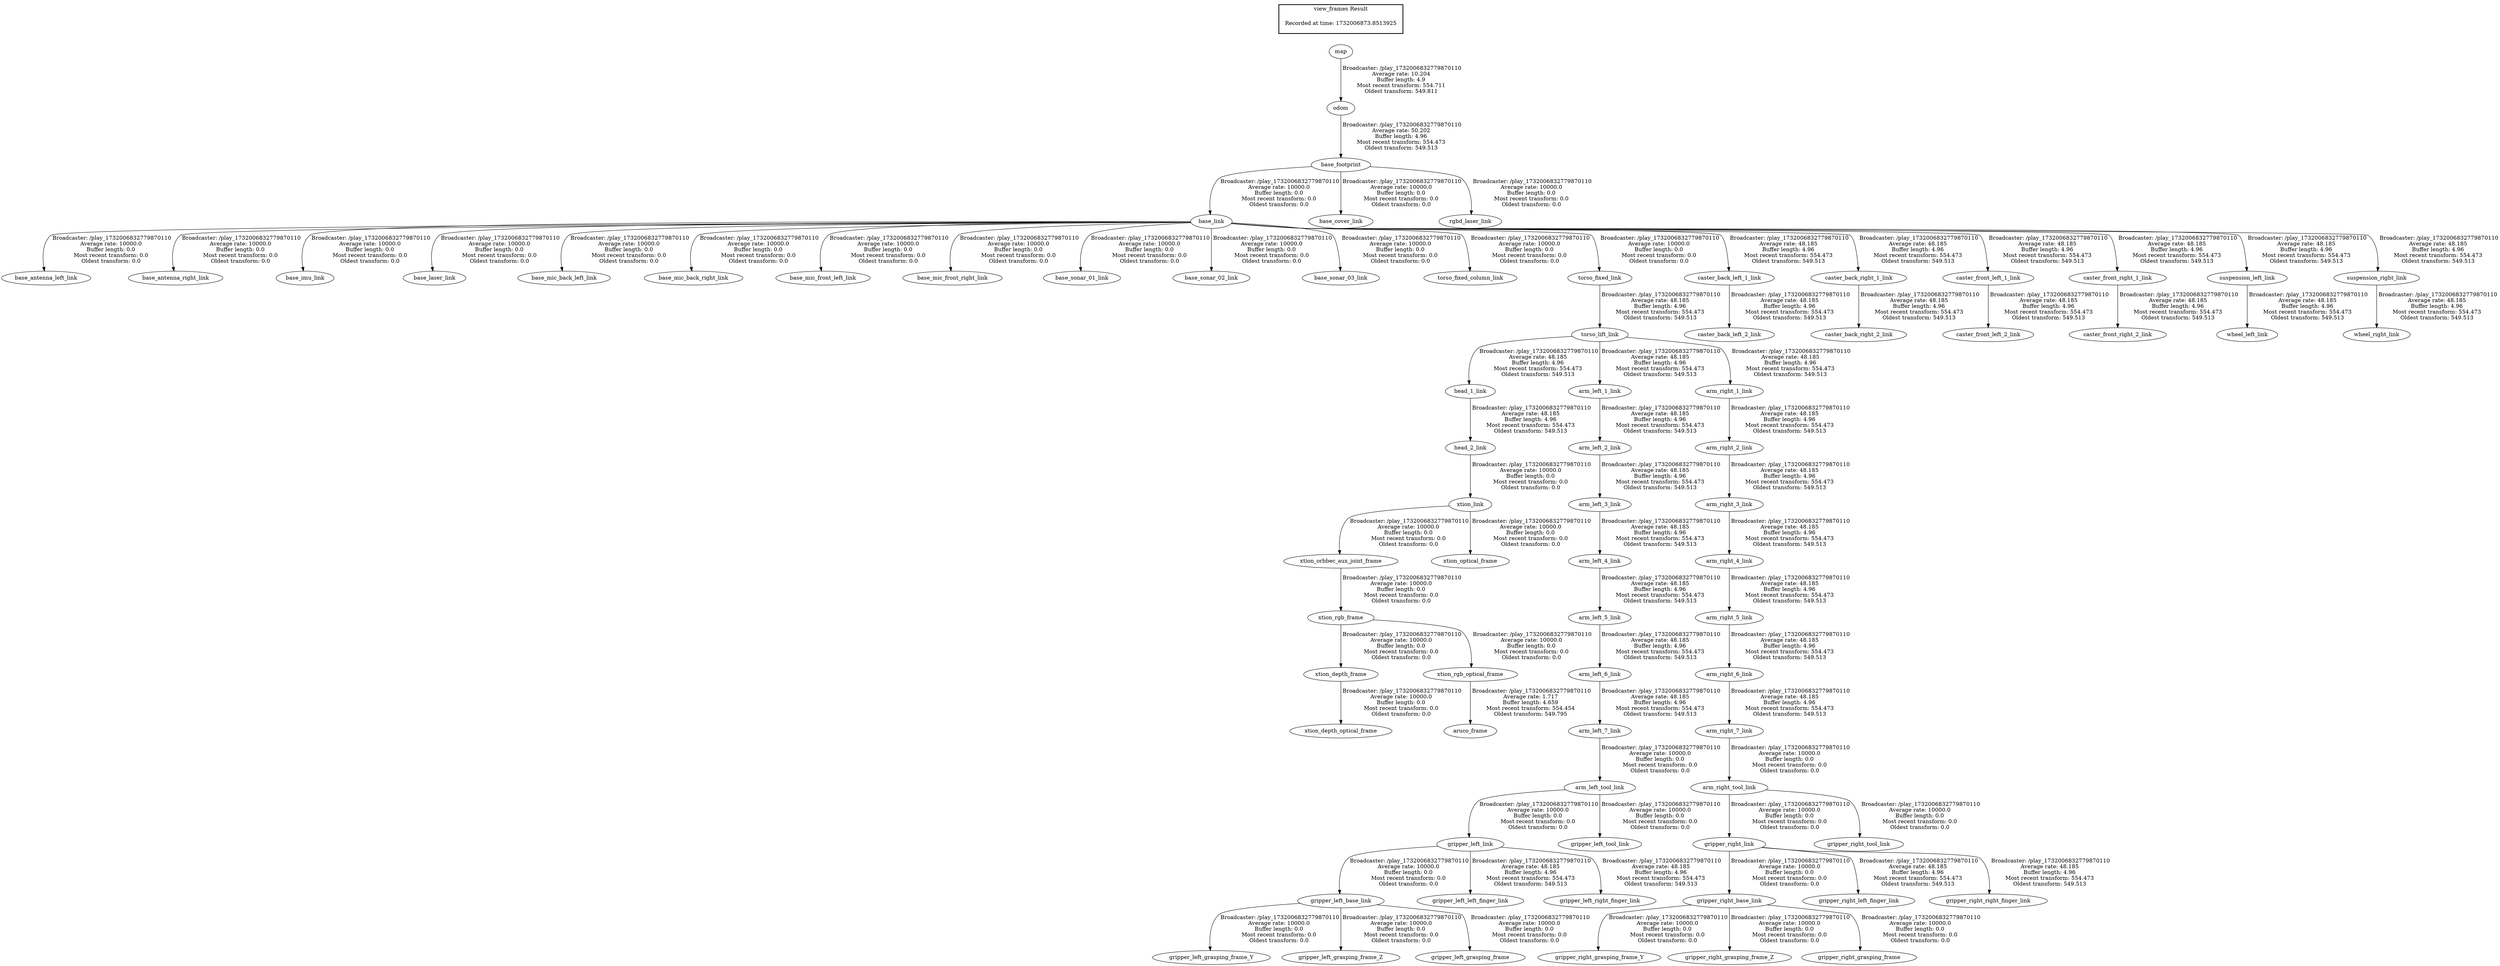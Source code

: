 digraph G {
"arm_left_7_link" -> "arm_left_tool_link"[label=" Broadcaster: /play_1732006832779870110\nAverage rate: 10000.0\nBuffer length: 0.0\nMost recent transform: 0.0\nOldest transform: 0.0\n"];
"arm_left_6_link" -> "arm_left_7_link"[label=" Broadcaster: /play_1732006832779870110\nAverage rate: 48.185\nBuffer length: 4.96\nMost recent transform: 554.473\nOldest transform: 549.513\n"];
"arm_right_7_link" -> "arm_right_tool_link"[label=" Broadcaster: /play_1732006832779870110\nAverage rate: 10000.0\nBuffer length: 0.0\nMost recent transform: 0.0\nOldest transform: 0.0\n"];
"arm_right_6_link" -> "arm_right_7_link"[label=" Broadcaster: /play_1732006832779870110\nAverage rate: 48.185\nBuffer length: 4.96\nMost recent transform: 554.473\nOldest transform: 549.513\n"];
"base_link" -> "base_antenna_left_link"[label=" Broadcaster: /play_1732006832779870110\nAverage rate: 10000.0\nBuffer length: 0.0\nMost recent transform: 0.0\nOldest transform: 0.0\n"];
"base_footprint" -> "base_link"[label=" Broadcaster: /play_1732006832779870110\nAverage rate: 10000.0\nBuffer length: 0.0\nMost recent transform: 0.0\nOldest transform: 0.0\n"];
"base_link" -> "base_antenna_right_link"[label=" Broadcaster: /play_1732006832779870110\nAverage rate: 10000.0\nBuffer length: 0.0\nMost recent transform: 0.0\nOldest transform: 0.0\n"];
"odom" -> "base_footprint"[label=" Broadcaster: /play_1732006832779870110\nAverage rate: 50.202\nBuffer length: 4.96\nMost recent transform: 554.473\nOldest transform: 549.513\n"];
"base_link" -> "base_imu_link"[label=" Broadcaster: /play_1732006832779870110\nAverage rate: 10000.0\nBuffer length: 0.0\nMost recent transform: 0.0\nOldest transform: 0.0\n"];
"base_link" -> "base_laser_link"[label=" Broadcaster: /play_1732006832779870110\nAverage rate: 10000.0\nBuffer length: 0.0\nMost recent transform: 0.0\nOldest transform: 0.0\n"];
"base_link" -> "base_mic_back_left_link"[label=" Broadcaster: /play_1732006832779870110\nAverage rate: 10000.0\nBuffer length: 0.0\nMost recent transform: 0.0\nOldest transform: 0.0\n"];
"base_link" -> "base_mic_back_right_link"[label=" Broadcaster: /play_1732006832779870110\nAverage rate: 10000.0\nBuffer length: 0.0\nMost recent transform: 0.0\nOldest transform: 0.0\n"];
"base_link" -> "base_mic_front_left_link"[label=" Broadcaster: /play_1732006832779870110\nAverage rate: 10000.0\nBuffer length: 0.0\nMost recent transform: 0.0\nOldest transform: 0.0\n"];
"base_link" -> "base_mic_front_right_link"[label=" Broadcaster: /play_1732006832779870110\nAverage rate: 10000.0\nBuffer length: 0.0\nMost recent transform: 0.0\nOldest transform: 0.0\n"];
"base_link" -> "base_sonar_01_link"[label=" Broadcaster: /play_1732006832779870110\nAverage rate: 10000.0\nBuffer length: 0.0\nMost recent transform: 0.0\nOldest transform: 0.0\n"];
"base_link" -> "base_sonar_02_link"[label=" Broadcaster: /play_1732006832779870110\nAverage rate: 10000.0\nBuffer length: 0.0\nMost recent transform: 0.0\nOldest transform: 0.0\n"];
"base_link" -> "base_sonar_03_link"[label=" Broadcaster: /play_1732006832779870110\nAverage rate: 10000.0\nBuffer length: 0.0\nMost recent transform: 0.0\nOldest transform: 0.0\n"];
"base_footprint" -> "base_cover_link"[label=" Broadcaster: /play_1732006832779870110\nAverage rate: 10000.0\nBuffer length: 0.0\nMost recent transform: 0.0\nOldest transform: 0.0\n"];
"gripper_left_link" -> "gripper_left_base_link"[label=" Broadcaster: /play_1732006832779870110\nAverage rate: 10000.0\nBuffer length: 0.0\nMost recent transform: 0.0\nOldest transform: 0.0\n"];
"arm_left_tool_link" -> "gripper_left_link"[label=" Broadcaster: /play_1732006832779870110\nAverage rate: 10000.0\nBuffer length: 0.0\nMost recent transform: 0.0\nOldest transform: 0.0\n"];
"gripper_left_base_link" -> "gripper_left_grasping_frame_Y"[label=" Broadcaster: /play_1732006832779870110\nAverage rate: 10000.0\nBuffer length: 0.0\nMost recent transform: 0.0\nOldest transform: 0.0\n"];
"gripper_left_base_link" -> "gripper_left_grasping_frame_Z"[label=" Broadcaster: /play_1732006832779870110\nAverage rate: 10000.0\nBuffer length: 0.0\nMost recent transform: 0.0\nOldest transform: 0.0\n"];
"gripper_left_base_link" -> "gripper_left_grasping_frame"[label=" Broadcaster: /play_1732006832779870110\nAverage rate: 10000.0\nBuffer length: 0.0\nMost recent transform: 0.0\nOldest transform: 0.0\n"];
"arm_left_tool_link" -> "gripper_left_tool_link"[label=" Broadcaster: /play_1732006832779870110\nAverage rate: 10000.0\nBuffer length: 0.0\nMost recent transform: 0.0\nOldest transform: 0.0\n"];
"gripper_right_link" -> "gripper_right_base_link"[label=" Broadcaster: /play_1732006832779870110\nAverage rate: 10000.0\nBuffer length: 0.0\nMost recent transform: 0.0\nOldest transform: 0.0\n"];
"arm_right_tool_link" -> "gripper_right_link"[label=" Broadcaster: /play_1732006832779870110\nAverage rate: 10000.0\nBuffer length: 0.0\nMost recent transform: 0.0\nOldest transform: 0.0\n"];
"gripper_right_base_link" -> "gripper_right_grasping_frame_Y"[label=" Broadcaster: /play_1732006832779870110\nAverage rate: 10000.0\nBuffer length: 0.0\nMost recent transform: 0.0\nOldest transform: 0.0\n"];
"gripper_right_base_link" -> "gripper_right_grasping_frame_Z"[label=" Broadcaster: /play_1732006832779870110\nAverage rate: 10000.0\nBuffer length: 0.0\nMost recent transform: 0.0\nOldest transform: 0.0\n"];
"gripper_right_base_link" -> "gripper_right_grasping_frame"[label=" Broadcaster: /play_1732006832779870110\nAverage rate: 10000.0\nBuffer length: 0.0\nMost recent transform: 0.0\nOldest transform: 0.0\n"];
"arm_right_tool_link" -> "gripper_right_tool_link"[label=" Broadcaster: /play_1732006832779870110\nAverage rate: 10000.0\nBuffer length: 0.0\nMost recent transform: 0.0\nOldest transform: 0.0\n"];
"base_footprint" -> "rgbd_laser_link"[label=" Broadcaster: /play_1732006832779870110\nAverage rate: 10000.0\nBuffer length: 0.0\nMost recent transform: 0.0\nOldest transform: 0.0\n"];
"base_link" -> "torso_fixed_column_link"[label=" Broadcaster: /play_1732006832779870110\nAverage rate: 10000.0\nBuffer length: 0.0\nMost recent transform: 0.0\nOldest transform: 0.0\n"];
"base_link" -> "torso_fixed_link"[label=" Broadcaster: /play_1732006832779870110\nAverage rate: 10000.0\nBuffer length: 0.0\nMost recent transform: 0.0\nOldest transform: 0.0\n"];
"xtion_rgb_frame" -> "xtion_depth_frame"[label=" Broadcaster: /play_1732006832779870110\nAverage rate: 10000.0\nBuffer length: 0.0\nMost recent transform: 0.0\nOldest transform: 0.0\n"];
"xtion_orbbec_aux_joint_frame" -> "xtion_rgb_frame"[label=" Broadcaster: /play_1732006832779870110\nAverage rate: 10000.0\nBuffer length: 0.0\nMost recent transform: 0.0\nOldest transform: 0.0\n"];
"xtion_depth_frame" -> "xtion_depth_optical_frame"[label=" Broadcaster: /play_1732006832779870110\nAverage rate: 10000.0\nBuffer length: 0.0\nMost recent transform: 0.0\nOldest transform: 0.0\n"];
"head_2_link" -> "xtion_link"[label=" Broadcaster: /play_1732006832779870110\nAverage rate: 10000.0\nBuffer length: 0.0\nMost recent transform: 0.0\nOldest transform: 0.0\n"];
"head_1_link" -> "head_2_link"[label=" Broadcaster: /play_1732006832779870110\nAverage rate: 48.185\nBuffer length: 4.96\nMost recent transform: 554.473\nOldest transform: 549.513\n"];
"xtion_link" -> "xtion_optical_frame"[label=" Broadcaster: /play_1732006832779870110\nAverage rate: 10000.0\nBuffer length: 0.0\nMost recent transform: 0.0\nOldest transform: 0.0\n"];
"xtion_link" -> "xtion_orbbec_aux_joint_frame"[label=" Broadcaster: /play_1732006832779870110\nAverage rate: 10000.0\nBuffer length: 0.0\nMost recent transform: 0.0\nOldest transform: 0.0\n"];
"xtion_rgb_frame" -> "xtion_rgb_optical_frame"[label=" Broadcaster: /play_1732006832779870110\nAverage rate: 10000.0\nBuffer length: 0.0\nMost recent transform: 0.0\nOldest transform: 0.0\n"];
"map" -> "odom"[label=" Broadcaster: /play_1732006832779870110\nAverage rate: 10.204\nBuffer length: 4.9\nMost recent transform: 554.711\nOldest transform: 549.811\n"];
"torso_lift_link" -> "arm_left_1_link"[label=" Broadcaster: /play_1732006832779870110\nAverage rate: 48.185\nBuffer length: 4.96\nMost recent transform: 554.473\nOldest transform: 549.513\n"];
"torso_fixed_link" -> "torso_lift_link"[label=" Broadcaster: /play_1732006832779870110\nAverage rate: 48.185\nBuffer length: 4.96\nMost recent transform: 554.473\nOldest transform: 549.513\n"];
"arm_left_1_link" -> "arm_left_2_link"[label=" Broadcaster: /play_1732006832779870110\nAverage rate: 48.185\nBuffer length: 4.96\nMost recent transform: 554.473\nOldest transform: 549.513\n"];
"arm_left_2_link" -> "arm_left_3_link"[label=" Broadcaster: /play_1732006832779870110\nAverage rate: 48.185\nBuffer length: 4.96\nMost recent transform: 554.473\nOldest transform: 549.513\n"];
"arm_left_3_link" -> "arm_left_4_link"[label=" Broadcaster: /play_1732006832779870110\nAverage rate: 48.185\nBuffer length: 4.96\nMost recent transform: 554.473\nOldest transform: 549.513\n"];
"arm_left_4_link" -> "arm_left_5_link"[label=" Broadcaster: /play_1732006832779870110\nAverage rate: 48.185\nBuffer length: 4.96\nMost recent transform: 554.473\nOldest transform: 549.513\n"];
"arm_left_5_link" -> "arm_left_6_link"[label=" Broadcaster: /play_1732006832779870110\nAverage rate: 48.185\nBuffer length: 4.96\nMost recent transform: 554.473\nOldest transform: 549.513\n"];
"torso_lift_link" -> "arm_right_1_link"[label=" Broadcaster: /play_1732006832779870110\nAverage rate: 48.185\nBuffer length: 4.96\nMost recent transform: 554.473\nOldest transform: 549.513\n"];
"arm_right_1_link" -> "arm_right_2_link"[label=" Broadcaster: /play_1732006832779870110\nAverage rate: 48.185\nBuffer length: 4.96\nMost recent transform: 554.473\nOldest transform: 549.513\n"];
"arm_right_2_link" -> "arm_right_3_link"[label=" Broadcaster: /play_1732006832779870110\nAverage rate: 48.185\nBuffer length: 4.96\nMost recent transform: 554.473\nOldest transform: 549.513\n"];
"arm_right_3_link" -> "arm_right_4_link"[label=" Broadcaster: /play_1732006832779870110\nAverage rate: 48.185\nBuffer length: 4.96\nMost recent transform: 554.473\nOldest transform: 549.513\n"];
"arm_right_4_link" -> "arm_right_5_link"[label=" Broadcaster: /play_1732006832779870110\nAverage rate: 48.185\nBuffer length: 4.96\nMost recent transform: 554.473\nOldest transform: 549.513\n"];
"arm_right_5_link" -> "arm_right_6_link"[label=" Broadcaster: /play_1732006832779870110\nAverage rate: 48.185\nBuffer length: 4.96\nMost recent transform: 554.473\nOldest transform: 549.513\n"];
"base_link" -> "caster_back_left_1_link"[label=" Broadcaster: /play_1732006832779870110\nAverage rate: 48.185\nBuffer length: 4.96\nMost recent transform: 554.473\nOldest transform: 549.513\n"];
"caster_back_left_1_link" -> "caster_back_left_2_link"[label=" Broadcaster: /play_1732006832779870110\nAverage rate: 48.185\nBuffer length: 4.96\nMost recent transform: 554.473\nOldest transform: 549.513\n"];
"base_link" -> "caster_back_right_1_link"[label=" Broadcaster: /play_1732006832779870110\nAverage rate: 48.185\nBuffer length: 4.96\nMost recent transform: 554.473\nOldest transform: 549.513\n"];
"caster_back_right_1_link" -> "caster_back_right_2_link"[label=" Broadcaster: /play_1732006832779870110\nAverage rate: 48.185\nBuffer length: 4.96\nMost recent transform: 554.473\nOldest transform: 549.513\n"];
"base_link" -> "caster_front_left_1_link"[label=" Broadcaster: /play_1732006832779870110\nAverage rate: 48.185\nBuffer length: 4.96\nMost recent transform: 554.473\nOldest transform: 549.513\n"];
"caster_front_left_1_link" -> "caster_front_left_2_link"[label=" Broadcaster: /play_1732006832779870110\nAverage rate: 48.185\nBuffer length: 4.96\nMost recent transform: 554.473\nOldest transform: 549.513\n"];
"base_link" -> "caster_front_right_1_link"[label=" Broadcaster: /play_1732006832779870110\nAverage rate: 48.185\nBuffer length: 4.96\nMost recent transform: 554.473\nOldest transform: 549.513\n"];
"caster_front_right_1_link" -> "caster_front_right_2_link"[label=" Broadcaster: /play_1732006832779870110\nAverage rate: 48.185\nBuffer length: 4.96\nMost recent transform: 554.473\nOldest transform: 549.513\n"];
"gripper_left_link" -> "gripper_left_left_finger_link"[label=" Broadcaster: /play_1732006832779870110\nAverage rate: 48.185\nBuffer length: 4.96\nMost recent transform: 554.473\nOldest transform: 549.513\n"];
"gripper_left_link" -> "gripper_left_right_finger_link"[label=" Broadcaster: /play_1732006832779870110\nAverage rate: 48.185\nBuffer length: 4.96\nMost recent transform: 554.473\nOldest transform: 549.513\n"];
"gripper_right_link" -> "gripper_right_left_finger_link"[label=" Broadcaster: /play_1732006832779870110\nAverage rate: 48.185\nBuffer length: 4.96\nMost recent transform: 554.473\nOldest transform: 549.513\n"];
"gripper_right_link" -> "gripper_right_right_finger_link"[label=" Broadcaster: /play_1732006832779870110\nAverage rate: 48.185\nBuffer length: 4.96\nMost recent transform: 554.473\nOldest transform: 549.513\n"];
"torso_lift_link" -> "head_1_link"[label=" Broadcaster: /play_1732006832779870110\nAverage rate: 48.185\nBuffer length: 4.96\nMost recent transform: 554.473\nOldest transform: 549.513\n"];
"base_link" -> "suspension_left_link"[label=" Broadcaster: /play_1732006832779870110\nAverage rate: 48.185\nBuffer length: 4.96\nMost recent transform: 554.473\nOldest transform: 549.513\n"];
"base_link" -> "suspension_right_link"[label=" Broadcaster: /play_1732006832779870110\nAverage rate: 48.185\nBuffer length: 4.96\nMost recent transform: 554.473\nOldest transform: 549.513\n"];
"suspension_left_link" -> "wheel_left_link"[label=" Broadcaster: /play_1732006832779870110\nAverage rate: 48.185\nBuffer length: 4.96\nMost recent transform: 554.473\nOldest transform: 549.513\n"];
"suspension_right_link" -> "wheel_right_link"[label=" Broadcaster: /play_1732006832779870110\nAverage rate: 48.185\nBuffer length: 4.96\nMost recent transform: 554.473\nOldest transform: 549.513\n"];
"xtion_rgb_optical_frame" -> "aruco_frame"[label=" Broadcaster: /play_1732006832779870110\nAverage rate: 1.717\nBuffer length: 4.659\nMost recent transform: 554.454\nOldest transform: 549.795\n"];
edge [style=invis];
 subgraph cluster_legend { style=bold; color=black; label ="view_frames Result";
"Recorded at time: 1732006873.8513925"[ shape=plaintext ] ;
}->"map";
}